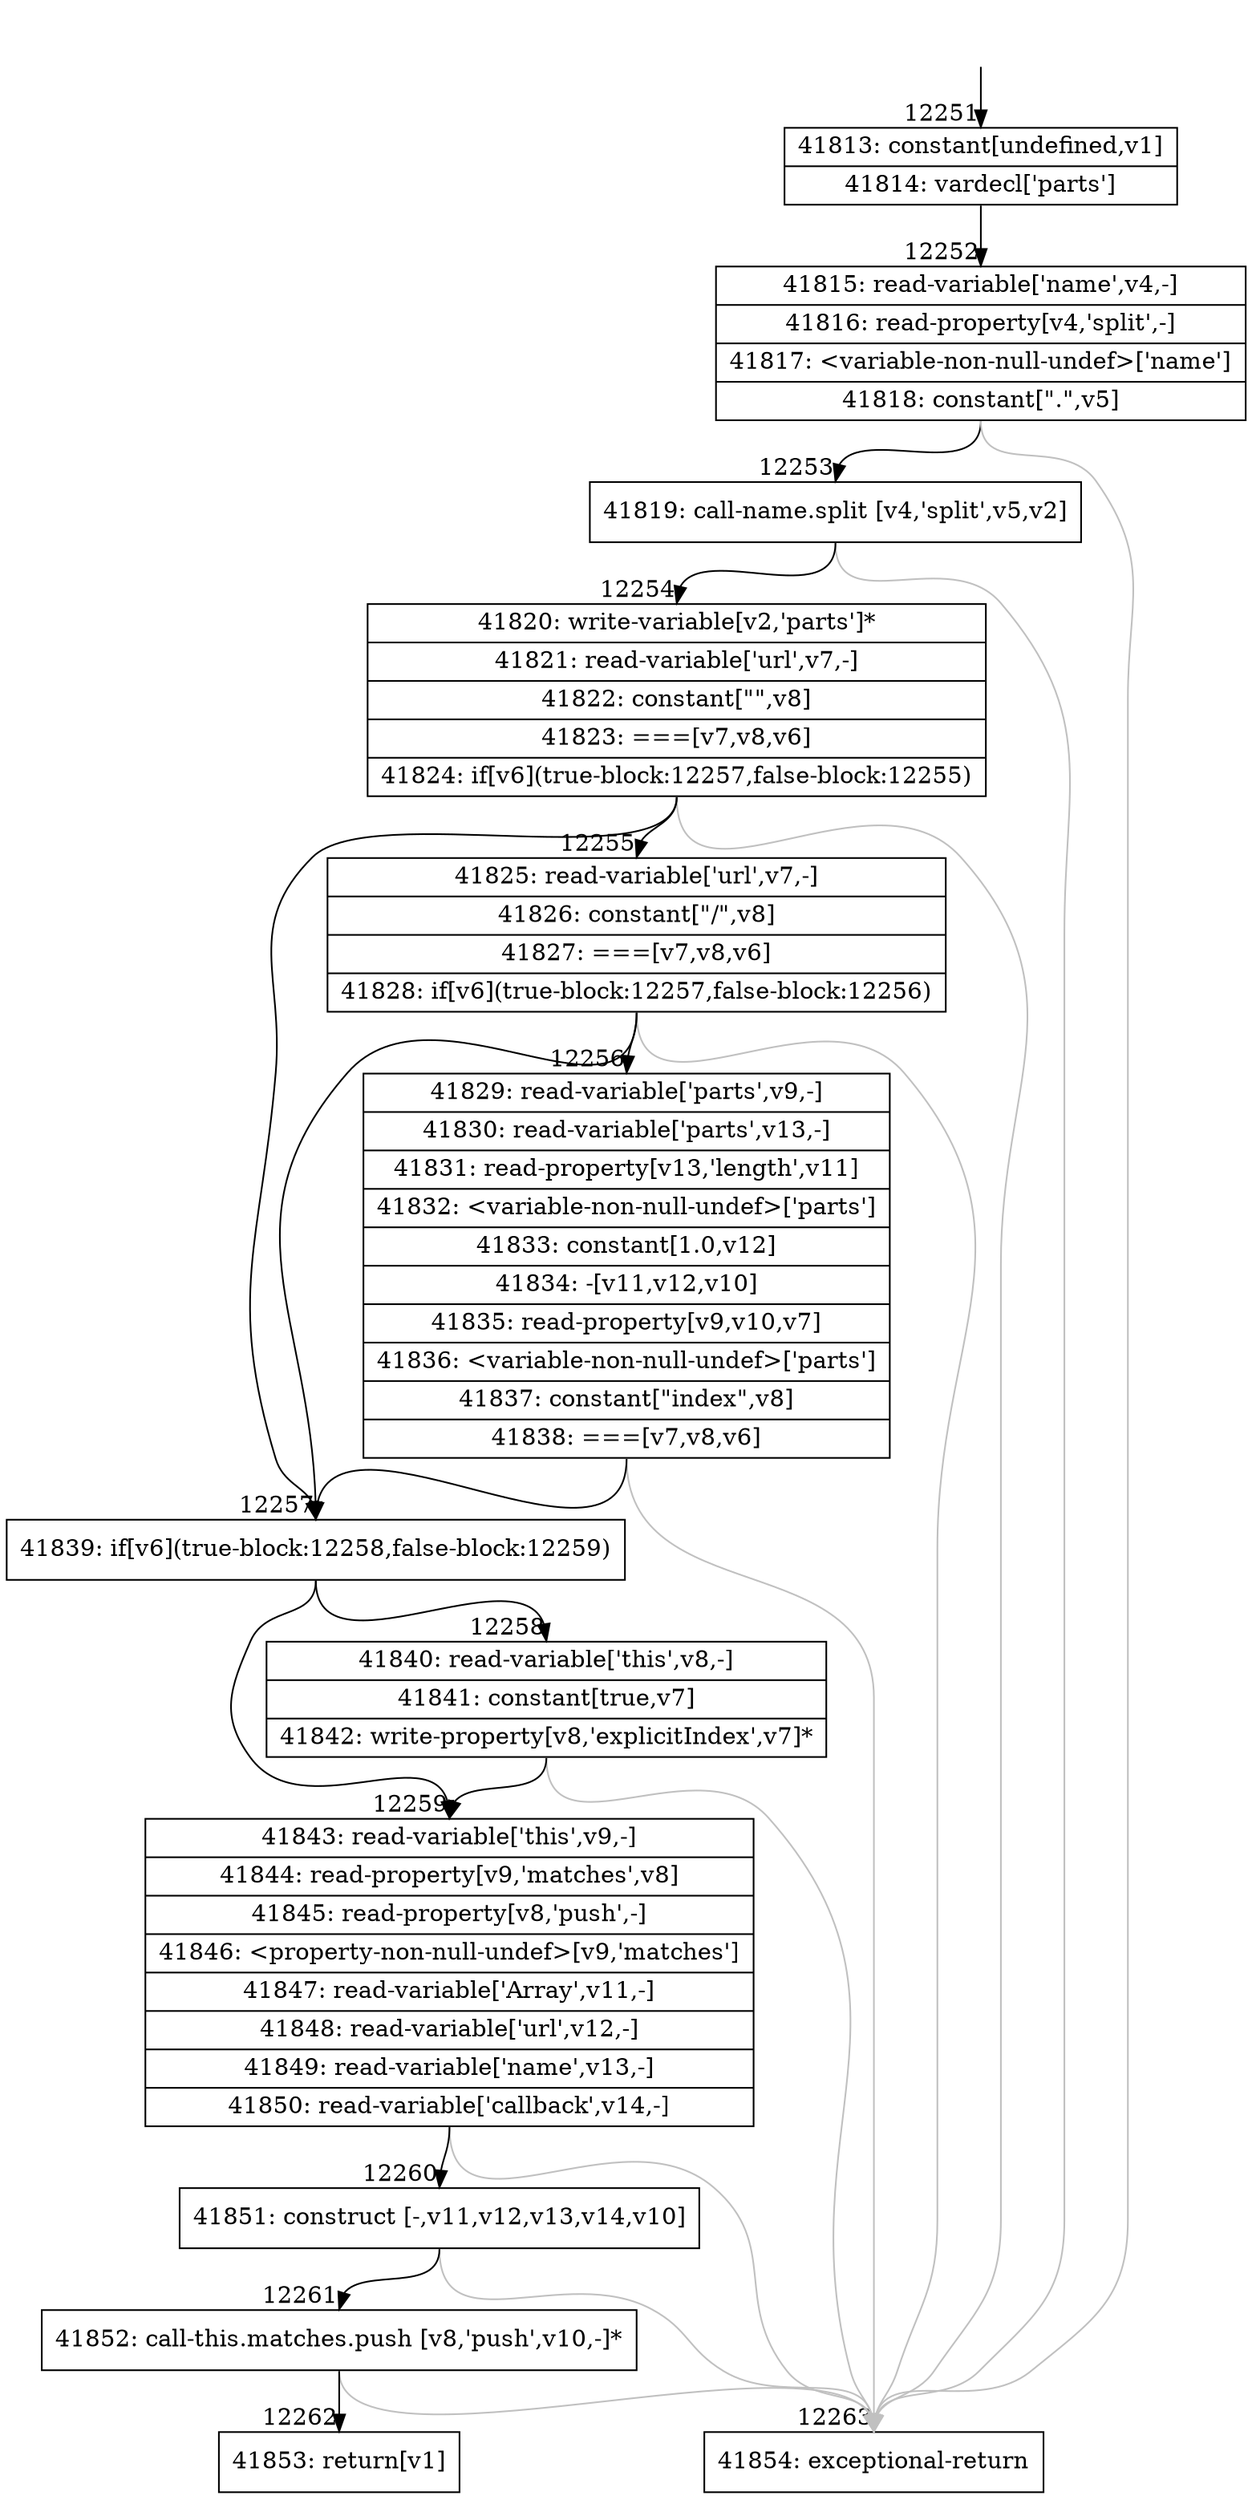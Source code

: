 digraph {
rankdir="TD"
BB_entry1015[shape=none,label=""];
BB_entry1015 -> BB12251 [tailport=s, headport=n, headlabel="    12251"]
BB12251 [shape=record label="{41813: constant[undefined,v1]|41814: vardecl['parts']}" ] 
BB12251 -> BB12252 [tailport=s, headport=n, headlabel="      12252"]
BB12252 [shape=record label="{41815: read-variable['name',v4,-]|41816: read-property[v4,'split',-]|41817: \<variable-non-null-undef\>['name']|41818: constant[\".\",v5]}" ] 
BB12252 -> BB12253 [tailport=s, headport=n, headlabel="      12253"]
BB12252 -> BB12263 [tailport=s, headport=n, color=gray, headlabel="      12263"]
BB12253 [shape=record label="{41819: call-name.split [v4,'split',v5,v2]}" ] 
BB12253 -> BB12254 [tailport=s, headport=n, headlabel="      12254"]
BB12253 -> BB12263 [tailport=s, headport=n, color=gray]
BB12254 [shape=record label="{41820: write-variable[v2,'parts']*|41821: read-variable['url',v7,-]|41822: constant[\"\",v8]|41823: ===[v7,v8,v6]|41824: if[v6](true-block:12257,false-block:12255)}" ] 
BB12254 -> BB12257 [tailport=s, headport=n, headlabel="      12257"]
BB12254 -> BB12255 [tailport=s, headport=n, headlabel="      12255"]
BB12254 -> BB12263 [tailport=s, headport=n, color=gray]
BB12255 [shape=record label="{41825: read-variable['url',v7,-]|41826: constant[\"/\",v8]|41827: ===[v7,v8,v6]|41828: if[v6](true-block:12257,false-block:12256)}" ] 
BB12255 -> BB12257 [tailport=s, headport=n]
BB12255 -> BB12256 [tailport=s, headport=n, headlabel="      12256"]
BB12255 -> BB12263 [tailport=s, headport=n, color=gray]
BB12256 [shape=record label="{41829: read-variable['parts',v9,-]|41830: read-variable['parts',v13,-]|41831: read-property[v13,'length',v11]|41832: \<variable-non-null-undef\>['parts']|41833: constant[1.0,v12]|41834: -[v11,v12,v10]|41835: read-property[v9,v10,v7]|41836: \<variable-non-null-undef\>['parts']|41837: constant[\"index\",v8]|41838: ===[v7,v8,v6]}" ] 
BB12256 -> BB12257 [tailport=s, headport=n]
BB12256 -> BB12263 [tailport=s, headport=n, color=gray]
BB12257 [shape=record label="{41839: if[v6](true-block:12258,false-block:12259)}" ] 
BB12257 -> BB12258 [tailport=s, headport=n, headlabel="      12258"]
BB12257 -> BB12259 [tailport=s, headport=n, headlabel="      12259"]
BB12258 [shape=record label="{41840: read-variable['this',v8,-]|41841: constant[true,v7]|41842: write-property[v8,'explicitIndex',v7]*}" ] 
BB12258 -> BB12259 [tailport=s, headport=n]
BB12258 -> BB12263 [tailport=s, headport=n, color=gray]
BB12259 [shape=record label="{41843: read-variable['this',v9,-]|41844: read-property[v9,'matches',v8]|41845: read-property[v8,'push',-]|41846: \<property-non-null-undef\>[v9,'matches']|41847: read-variable['Array',v11,-]|41848: read-variable['url',v12,-]|41849: read-variable['name',v13,-]|41850: read-variable['callback',v14,-]}" ] 
BB12259 -> BB12260 [tailport=s, headport=n, headlabel="      12260"]
BB12259 -> BB12263 [tailport=s, headport=n, color=gray]
BB12260 [shape=record label="{41851: construct [-,v11,v12,v13,v14,v10]}" ] 
BB12260 -> BB12261 [tailport=s, headport=n, headlabel="      12261"]
BB12260 -> BB12263 [tailport=s, headport=n, color=gray]
BB12261 [shape=record label="{41852: call-this.matches.push [v8,'push',v10,-]*}" ] 
BB12261 -> BB12262 [tailport=s, headport=n, headlabel="      12262"]
BB12261 -> BB12263 [tailport=s, headport=n, color=gray]
BB12262 [shape=record label="{41853: return[v1]}" ] 
BB12263 [shape=record label="{41854: exceptional-return}" ] 
//#$~ 22508
}
